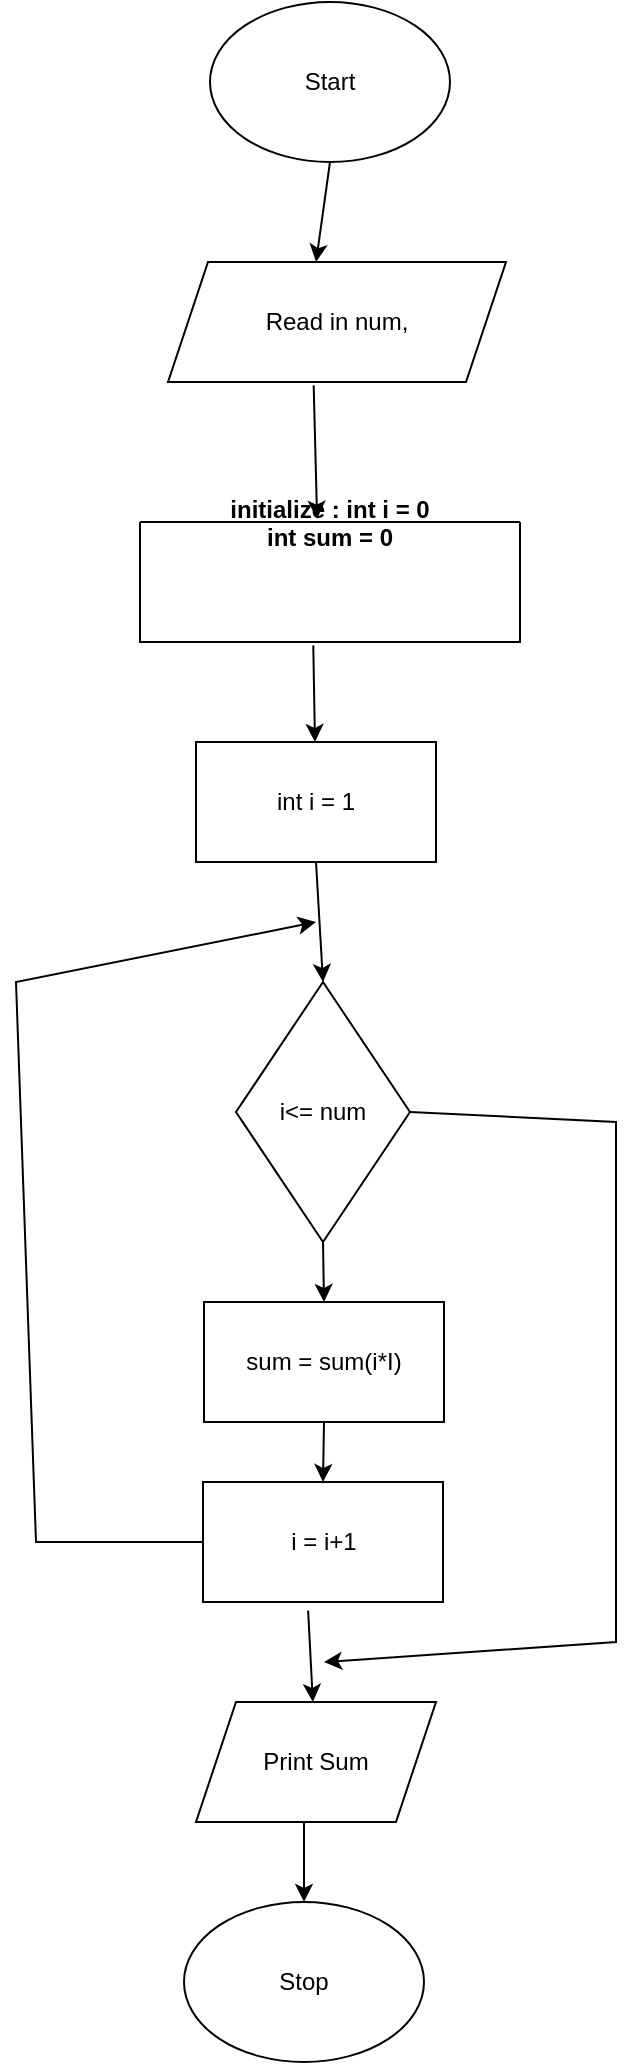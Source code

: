 <mxfile version="21.6.8" type="github">
  <diagram name="Page-1" id="8i7e62s-eBKY5yvmhM5i">
    <mxGraphModel dx="794" dy="471" grid="1" gridSize="10" guides="1" tooltips="1" connect="1" arrows="1" fold="1" page="1" pageScale="1" pageWidth="850" pageHeight="1100" math="0" shadow="0">
      <root>
        <mxCell id="0" />
        <mxCell id="1" parent="0" />
        <mxCell id="y7ckGQzC0efcC9aAHsox-1" value="Start" style="ellipse;whiteSpace=wrap;html=1;" vertex="1" parent="1">
          <mxGeometry x="277" y="40" width="120" height="80" as="geometry" />
        </mxCell>
        <mxCell id="y7ckGQzC0efcC9aAHsox-2" value="" style="endArrow=classic;html=1;rounded=0;exitX=0.5;exitY=1;exitDx=0;exitDy=0;entryX=0.438;entryY=0;entryDx=0;entryDy=0;entryPerimeter=0;" edge="1" parent="1" source="y7ckGQzC0efcC9aAHsox-1" target="y7ckGQzC0efcC9aAHsox-3">
          <mxGeometry width="50" height="50" relative="1" as="geometry">
            <mxPoint x="380" y="270" as="sourcePoint" />
            <mxPoint x="340" y="160" as="targetPoint" />
          </mxGeometry>
        </mxCell>
        <mxCell id="y7ckGQzC0efcC9aAHsox-3" value="Read in num,&lt;span id=&quot;docs-internal-guid-715599bd-7fff-52db-fb24-3a92ef5be0dd&quot;&gt;&lt;/span&gt;" style="shape=parallelogram;perimeter=parallelogramPerimeter;whiteSpace=wrap;html=1;fixedSize=1;" vertex="1" parent="1">
          <mxGeometry x="256" y="170" width="169" height="60" as="geometry" />
        </mxCell>
        <mxCell id="y7ckGQzC0efcC9aAHsox-4" value="" style="endArrow=classic;html=1;rounded=0;exitX=0.431;exitY=1.028;exitDx=0;exitDy=0;exitPerimeter=0;entryX=0.466;entryY=-0.028;entryDx=0;entryDy=0;entryPerimeter=0;" edge="1" parent="1" source="y7ckGQzC0efcC9aAHsox-3" target="y7ckGQzC0efcC9aAHsox-7">
          <mxGeometry width="50" height="50" relative="1" as="geometry">
            <mxPoint x="380" y="290" as="sourcePoint" />
            <mxPoint x="329" y="310" as="targetPoint" />
          </mxGeometry>
        </mxCell>
        <mxCell id="y7ckGQzC0efcC9aAHsox-7" value="initialize : int i = 0&#xa;int sum = 0" style="swimlane;startSize=0;" vertex="1" parent="1">
          <mxGeometry x="242" y="300" width="190" height="60" as="geometry" />
        </mxCell>
        <mxCell id="y7ckGQzC0efcC9aAHsox-8" value="" style="endArrow=classic;html=1;rounded=0;exitX=0.456;exitY=1.028;exitDx=0;exitDy=0;exitPerimeter=0;" edge="1" parent="1" source="y7ckGQzC0efcC9aAHsox-7" target="y7ckGQzC0efcC9aAHsox-11">
          <mxGeometry width="50" height="50" relative="1" as="geometry">
            <mxPoint x="380" y="550" as="sourcePoint" />
            <mxPoint x="337" y="520" as="targetPoint" />
          </mxGeometry>
        </mxCell>
        <mxCell id="y7ckGQzC0efcC9aAHsox-11" value="int i = 1" style="rounded=0;whiteSpace=wrap;html=1;" vertex="1" parent="1">
          <mxGeometry x="270" y="410" width="120" height="60" as="geometry" />
        </mxCell>
        <mxCell id="y7ckGQzC0efcC9aAHsox-12" value="" style="endArrow=classic;html=1;rounded=0;exitX=0.5;exitY=1;exitDx=0;exitDy=0;entryX=0.5;entryY=0;entryDx=0;entryDy=0;" edge="1" parent="1" source="y7ckGQzC0efcC9aAHsox-11" target="y7ckGQzC0efcC9aAHsox-14">
          <mxGeometry width="50" height="50" relative="1" as="geometry">
            <mxPoint x="280" y="450" as="sourcePoint" />
            <mxPoint x="337" y="580" as="targetPoint" />
          </mxGeometry>
        </mxCell>
        <mxCell id="y7ckGQzC0efcC9aAHsox-14" value="i&amp;lt;= num" style="rhombus;whiteSpace=wrap;html=1;" vertex="1" parent="1">
          <mxGeometry x="290" y="530" width="87" height="130" as="geometry" />
        </mxCell>
        <mxCell id="y7ckGQzC0efcC9aAHsox-17" value="" style="endArrow=classic;html=1;rounded=0;exitX=1;exitY=0.5;exitDx=0;exitDy=0;" edge="1" parent="1" source="y7ckGQzC0efcC9aAHsox-14">
          <mxGeometry width="50" height="50" relative="1" as="geometry">
            <mxPoint x="280" y="550" as="sourcePoint" />
            <mxPoint x="334" y="870" as="targetPoint" />
            <Array as="points">
              <mxPoint x="480" y="600" />
              <mxPoint x="480" y="860" />
            </Array>
          </mxGeometry>
        </mxCell>
        <mxCell id="y7ckGQzC0efcC9aAHsox-18" value="" style="endArrow=classic;html=1;rounded=0;exitX=0.5;exitY=1;exitDx=0;exitDy=0;entryX=0.5;entryY=0;entryDx=0;entryDy=0;" edge="1" parent="1" source="y7ckGQzC0efcC9aAHsox-14" target="y7ckGQzC0efcC9aAHsox-19">
          <mxGeometry width="50" height="50" relative="1" as="geometry">
            <mxPoint x="220" y="800" as="sourcePoint" />
            <mxPoint x="330" y="770" as="targetPoint" />
          </mxGeometry>
        </mxCell>
        <mxCell id="y7ckGQzC0efcC9aAHsox-19" value="sum = sum(i*I)" style="rounded=0;whiteSpace=wrap;html=1;" vertex="1" parent="1">
          <mxGeometry x="274" y="690" width="120" height="60" as="geometry" />
        </mxCell>
        <mxCell id="y7ckGQzC0efcC9aAHsox-20" value="" style="endArrow=classic;html=1;rounded=0;exitX=0.5;exitY=1;exitDx=0;exitDy=0;entryX=0.5;entryY=0;entryDx=0;entryDy=0;" edge="1" parent="1" source="y7ckGQzC0efcC9aAHsox-19" target="y7ckGQzC0efcC9aAHsox-21">
          <mxGeometry width="50" height="50" relative="1" as="geometry">
            <mxPoint x="140" y="820" as="sourcePoint" />
            <mxPoint x="334" y="880" as="targetPoint" />
          </mxGeometry>
        </mxCell>
        <mxCell id="y7ckGQzC0efcC9aAHsox-21" value="i = i+1" style="rounded=0;whiteSpace=wrap;html=1;" vertex="1" parent="1">
          <mxGeometry x="273.5" y="780" width="120" height="60" as="geometry" />
        </mxCell>
        <mxCell id="y7ckGQzC0efcC9aAHsox-22" value="" style="endArrow=classic;html=1;rounded=0;exitX=0;exitY=0.5;exitDx=0;exitDy=0;" edge="1" parent="1" source="y7ckGQzC0efcC9aAHsox-21">
          <mxGeometry width="50" height="50" relative="1" as="geometry">
            <mxPoint x="280" y="840" as="sourcePoint" />
            <mxPoint x="330" y="500" as="targetPoint" />
            <Array as="points">
              <mxPoint x="190" y="810" />
              <mxPoint x="180" y="530" />
            </Array>
          </mxGeometry>
        </mxCell>
        <mxCell id="y7ckGQzC0efcC9aAHsox-23" value="" style="endArrow=classic;html=1;rounded=0;exitX=0.438;exitY=1.072;exitDx=0;exitDy=0;exitPerimeter=0;" edge="1" parent="1" source="y7ckGQzC0efcC9aAHsox-21">
          <mxGeometry width="50" height="50" relative="1" as="geometry">
            <mxPoint x="280" y="840" as="sourcePoint" />
            <mxPoint x="328.438" y="890" as="targetPoint" />
          </mxGeometry>
        </mxCell>
        <mxCell id="y7ckGQzC0efcC9aAHsox-25" value="Print Sum" style="shape=parallelogram;perimeter=parallelogramPerimeter;whiteSpace=wrap;html=1;fixedSize=1;" vertex="1" parent="1">
          <mxGeometry x="270" y="890" width="120" height="60" as="geometry" />
        </mxCell>
        <mxCell id="y7ckGQzC0efcC9aAHsox-26" value="" style="endArrow=classic;html=1;rounded=0;exitX=0.45;exitY=1.006;exitDx=0;exitDy=0;exitPerimeter=0;" edge="1" parent="1" source="y7ckGQzC0efcC9aAHsox-25" target="y7ckGQzC0efcC9aAHsox-27">
          <mxGeometry width="50" height="50" relative="1" as="geometry">
            <mxPoint x="280" y="890" as="sourcePoint" />
            <mxPoint x="324" y="990" as="targetPoint" />
          </mxGeometry>
        </mxCell>
        <mxCell id="y7ckGQzC0efcC9aAHsox-27" value="Stop" style="ellipse;whiteSpace=wrap;html=1;" vertex="1" parent="1">
          <mxGeometry x="264" y="990" width="120" height="80" as="geometry" />
        </mxCell>
      </root>
    </mxGraphModel>
  </diagram>
</mxfile>
